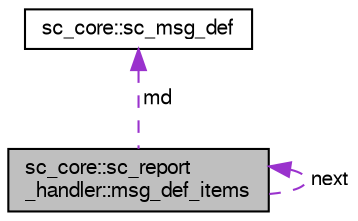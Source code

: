 digraph "sc_core::sc_report_handler::msg_def_items"
{
  edge [fontname="FreeSans",fontsize="10",labelfontname="FreeSans",labelfontsize="10"];
  node [fontname="FreeSans",fontsize="10",shape=record];
  Node1 [label="sc_core::sc_report\l_handler::msg_def_items",height=0.2,width=0.4,color="black", fillcolor="grey75", style="filled", fontcolor="black"];
  Node1 -> Node1 [dir="back",color="darkorchid3",fontsize="10",style="dashed",label=" next" ,fontname="FreeSans"];
  Node2 -> Node1 [dir="back",color="darkorchid3",fontsize="10",style="dashed",label=" md" ,fontname="FreeSans"];
  Node2 [label="sc_core::sc_msg_def",height=0.2,width=0.4,color="black", fillcolor="white", style="filled",URL="$a02104.html"];
}
